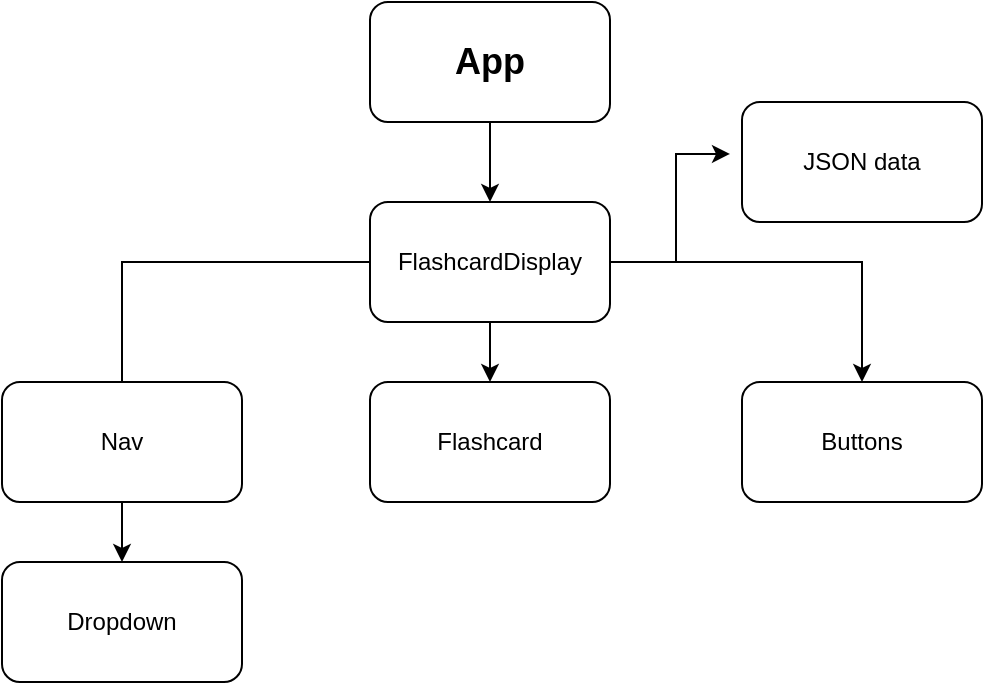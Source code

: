 <mxfile version="13.5.8" type="github"><diagram id="Nxr_jrsXXVnH0Ci0m8O3" name="Page-1"><mxGraphModel dx="704" dy="434" grid="1" gridSize="10" guides="1" tooltips="1" connect="1" arrows="1" fold="1" page="1" pageScale="1" pageWidth="827" pageHeight="1169" math="0" shadow="0"><root><mxCell id="0"/><mxCell id="1" parent="0"/><mxCell id="HFPAlqyV3nMHqZB_ecSV-10" style="edgeStyle=orthogonalEdgeStyle;rounded=0;orthogonalLoop=1;jettySize=auto;html=1;strokeColor=#000000;" edge="1" parent="1" source="HFPAlqyV3nMHqZB_ecSV-1" target="HFPAlqyV3nMHqZB_ecSV-2"><mxGeometry relative="1" as="geometry"/></mxCell><mxCell id="HFPAlqyV3nMHqZB_ecSV-1" value="&lt;b&gt;&lt;font style=&quot;font-size: 18px&quot;&gt;App&lt;/font&gt;&lt;/b&gt;" style="rounded=1;whiteSpace=wrap;html=1;" vertex="1" parent="1"><mxGeometry x="294" y="20" width="120" height="60" as="geometry"/></mxCell><mxCell id="HFPAlqyV3nMHqZB_ecSV-11" value="" style="edgeStyle=orthogonalEdgeStyle;rounded=0;orthogonalLoop=1;jettySize=auto;html=1;strokeColor=#000000;" edge="1" parent="1" source="HFPAlqyV3nMHqZB_ecSV-2" target="HFPAlqyV3nMHqZB_ecSV-7"><mxGeometry relative="1" as="geometry"/></mxCell><mxCell id="HFPAlqyV3nMHqZB_ecSV-13" style="edgeStyle=orthogonalEdgeStyle;rounded=0;orthogonalLoop=1;jettySize=auto;html=1;entryX=0.5;entryY=0.167;entryDx=0;entryDy=0;entryPerimeter=0;strokeColor=#000000;" edge="1" parent="1" source="HFPAlqyV3nMHqZB_ecSV-2" target="HFPAlqyV3nMHqZB_ecSV-3"><mxGeometry relative="1" as="geometry"/></mxCell><mxCell id="HFPAlqyV3nMHqZB_ecSV-15" style="edgeStyle=orthogonalEdgeStyle;rounded=0;orthogonalLoop=1;jettySize=auto;html=1;entryX=0.5;entryY=0;entryDx=0;entryDy=0;strokeColor=#000000;" edge="1" parent="1" source="HFPAlqyV3nMHqZB_ecSV-2" target="HFPAlqyV3nMHqZB_ecSV-6"><mxGeometry relative="1" as="geometry"/></mxCell><mxCell id="HFPAlqyV3nMHqZB_ecSV-17" style="edgeStyle=orthogonalEdgeStyle;rounded=0;orthogonalLoop=1;jettySize=auto;html=1;entryX=-0.05;entryY=0.433;entryDx=0;entryDy=0;entryPerimeter=0;strokeColor=#000000;" edge="1" parent="1" source="HFPAlqyV3nMHqZB_ecSV-2" target="HFPAlqyV3nMHqZB_ecSV-16"><mxGeometry relative="1" as="geometry"/></mxCell><mxCell id="HFPAlqyV3nMHqZB_ecSV-2" value="FlashcardDisplay" style="rounded=1;whiteSpace=wrap;html=1;" vertex="1" parent="1"><mxGeometry x="294" y="120" width="120" height="60" as="geometry"/></mxCell><mxCell id="HFPAlqyV3nMHqZB_ecSV-14" value="" style="edgeStyle=orthogonalEdgeStyle;rounded=0;orthogonalLoop=1;jettySize=auto;html=1;strokeColor=#000000;" edge="1" parent="1" source="HFPAlqyV3nMHqZB_ecSV-3" target="HFPAlqyV3nMHqZB_ecSV-4"><mxGeometry relative="1" as="geometry"/></mxCell><mxCell id="HFPAlqyV3nMHqZB_ecSV-3" value="Nav" style="rounded=1;whiteSpace=wrap;html=1;" vertex="1" parent="1"><mxGeometry x="110" y="210" width="120" height="60" as="geometry"/></mxCell><mxCell id="HFPAlqyV3nMHqZB_ecSV-4" value="Dropdown" style="rounded=1;whiteSpace=wrap;html=1;" vertex="1" parent="1"><mxGeometry x="110" y="300" width="120" height="60" as="geometry"/></mxCell><mxCell id="HFPAlqyV3nMHqZB_ecSV-6" value="Buttons&lt;span style=&quot;color: rgba(0 , 0 , 0 , 0) ; font-family: monospace ; font-size: 0px&quot;&gt;%3CmxGraphModel%3E%3Croot%3E%3CmxCell%20id%3D%220%22%2F%3E%3CmxCell%20id%3D%221%22%20parent%3D%220%22%2F%3E%3CmxCell%20id%3D%222%22%20value%3D%22App.js%22%20style%3D%22rounded%3D1%3BwhiteSpace%3Dwrap%3Bhtml%3D1%3B%22%20vertex%3D%221%22%20parent%3D%221%22%3E%3CmxGeometry%20x%3D%22294%22%20y%3D%2240%22%20width%3D%22120%22%20height%3D%2260%22%20as%3D%22geometry%22%2F%3E%3C%2FmxCell%3E%3C%2Froot%3E%3C%2FmxGraphModel%3E&lt;/span&gt;" style="rounded=1;whiteSpace=wrap;html=1;" vertex="1" parent="1"><mxGeometry x="480" y="210" width="120" height="60" as="geometry"/></mxCell><mxCell id="HFPAlqyV3nMHqZB_ecSV-7" value="Flashcard" style="rounded=1;whiteSpace=wrap;html=1;" vertex="1" parent="1"><mxGeometry x="294" y="210" width="120" height="60" as="geometry"/></mxCell><mxCell id="HFPAlqyV3nMHqZB_ecSV-16" value="JSON data" style="rounded=1;whiteSpace=wrap;html=1;" vertex="1" parent="1"><mxGeometry x="480" y="70" width="120" height="60" as="geometry"/></mxCell></root></mxGraphModel></diagram></mxfile>